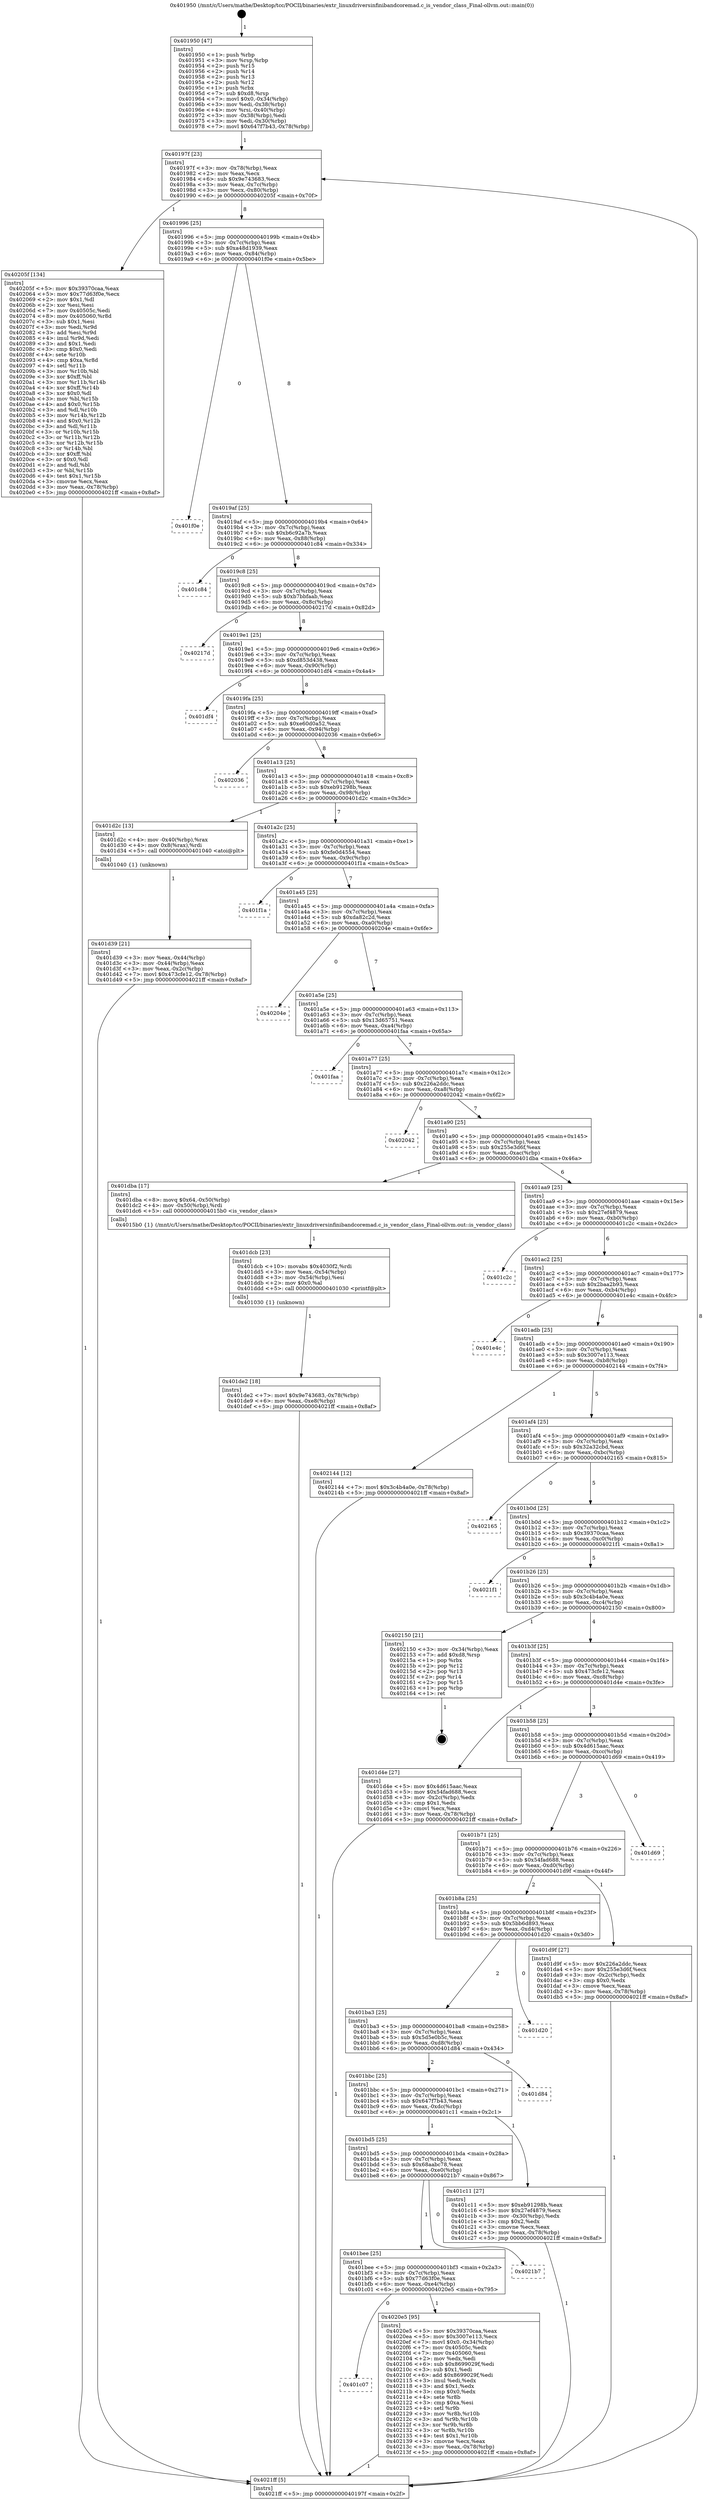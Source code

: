 digraph "0x401950" {
  label = "0x401950 (/mnt/c/Users/mathe/Desktop/tcc/POCII/binaries/extr_linuxdriversinfinibandcoremad.c_is_vendor_class_Final-ollvm.out::main(0))"
  labelloc = "t"
  node[shape=record]

  Entry [label="",width=0.3,height=0.3,shape=circle,fillcolor=black,style=filled]
  "0x40197f" [label="{
     0x40197f [23]\l
     | [instrs]\l
     &nbsp;&nbsp;0x40197f \<+3\>: mov -0x78(%rbp),%eax\l
     &nbsp;&nbsp;0x401982 \<+2\>: mov %eax,%ecx\l
     &nbsp;&nbsp;0x401984 \<+6\>: sub $0x9e743683,%ecx\l
     &nbsp;&nbsp;0x40198a \<+3\>: mov %eax,-0x7c(%rbp)\l
     &nbsp;&nbsp;0x40198d \<+3\>: mov %ecx,-0x80(%rbp)\l
     &nbsp;&nbsp;0x401990 \<+6\>: je 000000000040205f \<main+0x70f\>\l
  }"]
  "0x40205f" [label="{
     0x40205f [134]\l
     | [instrs]\l
     &nbsp;&nbsp;0x40205f \<+5\>: mov $0x39370caa,%eax\l
     &nbsp;&nbsp;0x402064 \<+5\>: mov $0x77d63f0e,%ecx\l
     &nbsp;&nbsp;0x402069 \<+2\>: mov $0x1,%dl\l
     &nbsp;&nbsp;0x40206b \<+2\>: xor %esi,%esi\l
     &nbsp;&nbsp;0x40206d \<+7\>: mov 0x40505c,%edi\l
     &nbsp;&nbsp;0x402074 \<+8\>: mov 0x405060,%r8d\l
     &nbsp;&nbsp;0x40207c \<+3\>: sub $0x1,%esi\l
     &nbsp;&nbsp;0x40207f \<+3\>: mov %edi,%r9d\l
     &nbsp;&nbsp;0x402082 \<+3\>: add %esi,%r9d\l
     &nbsp;&nbsp;0x402085 \<+4\>: imul %r9d,%edi\l
     &nbsp;&nbsp;0x402089 \<+3\>: and $0x1,%edi\l
     &nbsp;&nbsp;0x40208c \<+3\>: cmp $0x0,%edi\l
     &nbsp;&nbsp;0x40208f \<+4\>: sete %r10b\l
     &nbsp;&nbsp;0x402093 \<+4\>: cmp $0xa,%r8d\l
     &nbsp;&nbsp;0x402097 \<+4\>: setl %r11b\l
     &nbsp;&nbsp;0x40209b \<+3\>: mov %r10b,%bl\l
     &nbsp;&nbsp;0x40209e \<+3\>: xor $0xff,%bl\l
     &nbsp;&nbsp;0x4020a1 \<+3\>: mov %r11b,%r14b\l
     &nbsp;&nbsp;0x4020a4 \<+4\>: xor $0xff,%r14b\l
     &nbsp;&nbsp;0x4020a8 \<+3\>: xor $0x0,%dl\l
     &nbsp;&nbsp;0x4020ab \<+3\>: mov %bl,%r15b\l
     &nbsp;&nbsp;0x4020ae \<+4\>: and $0x0,%r15b\l
     &nbsp;&nbsp;0x4020b2 \<+3\>: and %dl,%r10b\l
     &nbsp;&nbsp;0x4020b5 \<+3\>: mov %r14b,%r12b\l
     &nbsp;&nbsp;0x4020b8 \<+4\>: and $0x0,%r12b\l
     &nbsp;&nbsp;0x4020bc \<+3\>: and %dl,%r11b\l
     &nbsp;&nbsp;0x4020bf \<+3\>: or %r10b,%r15b\l
     &nbsp;&nbsp;0x4020c2 \<+3\>: or %r11b,%r12b\l
     &nbsp;&nbsp;0x4020c5 \<+3\>: xor %r12b,%r15b\l
     &nbsp;&nbsp;0x4020c8 \<+3\>: or %r14b,%bl\l
     &nbsp;&nbsp;0x4020cb \<+3\>: xor $0xff,%bl\l
     &nbsp;&nbsp;0x4020ce \<+3\>: or $0x0,%dl\l
     &nbsp;&nbsp;0x4020d1 \<+2\>: and %dl,%bl\l
     &nbsp;&nbsp;0x4020d3 \<+3\>: or %bl,%r15b\l
     &nbsp;&nbsp;0x4020d6 \<+4\>: test $0x1,%r15b\l
     &nbsp;&nbsp;0x4020da \<+3\>: cmovne %ecx,%eax\l
     &nbsp;&nbsp;0x4020dd \<+3\>: mov %eax,-0x78(%rbp)\l
     &nbsp;&nbsp;0x4020e0 \<+5\>: jmp 00000000004021ff \<main+0x8af\>\l
  }"]
  "0x401996" [label="{
     0x401996 [25]\l
     | [instrs]\l
     &nbsp;&nbsp;0x401996 \<+5\>: jmp 000000000040199b \<main+0x4b\>\l
     &nbsp;&nbsp;0x40199b \<+3\>: mov -0x7c(%rbp),%eax\l
     &nbsp;&nbsp;0x40199e \<+5\>: sub $0xa48d1939,%eax\l
     &nbsp;&nbsp;0x4019a3 \<+6\>: mov %eax,-0x84(%rbp)\l
     &nbsp;&nbsp;0x4019a9 \<+6\>: je 0000000000401f0e \<main+0x5be\>\l
  }"]
  Exit [label="",width=0.3,height=0.3,shape=circle,fillcolor=black,style=filled,peripheries=2]
  "0x401f0e" [label="{
     0x401f0e\l
  }", style=dashed]
  "0x4019af" [label="{
     0x4019af [25]\l
     | [instrs]\l
     &nbsp;&nbsp;0x4019af \<+5\>: jmp 00000000004019b4 \<main+0x64\>\l
     &nbsp;&nbsp;0x4019b4 \<+3\>: mov -0x7c(%rbp),%eax\l
     &nbsp;&nbsp;0x4019b7 \<+5\>: sub $0xb6c92a7b,%eax\l
     &nbsp;&nbsp;0x4019bc \<+6\>: mov %eax,-0x88(%rbp)\l
     &nbsp;&nbsp;0x4019c2 \<+6\>: je 0000000000401c84 \<main+0x334\>\l
  }"]
  "0x401c07" [label="{
     0x401c07\l
  }", style=dashed]
  "0x401c84" [label="{
     0x401c84\l
  }", style=dashed]
  "0x4019c8" [label="{
     0x4019c8 [25]\l
     | [instrs]\l
     &nbsp;&nbsp;0x4019c8 \<+5\>: jmp 00000000004019cd \<main+0x7d\>\l
     &nbsp;&nbsp;0x4019cd \<+3\>: mov -0x7c(%rbp),%eax\l
     &nbsp;&nbsp;0x4019d0 \<+5\>: sub $0xb7bbfaab,%eax\l
     &nbsp;&nbsp;0x4019d5 \<+6\>: mov %eax,-0x8c(%rbp)\l
     &nbsp;&nbsp;0x4019db \<+6\>: je 000000000040217d \<main+0x82d\>\l
  }"]
  "0x4020e5" [label="{
     0x4020e5 [95]\l
     | [instrs]\l
     &nbsp;&nbsp;0x4020e5 \<+5\>: mov $0x39370caa,%eax\l
     &nbsp;&nbsp;0x4020ea \<+5\>: mov $0x3007e113,%ecx\l
     &nbsp;&nbsp;0x4020ef \<+7\>: movl $0x0,-0x34(%rbp)\l
     &nbsp;&nbsp;0x4020f6 \<+7\>: mov 0x40505c,%edx\l
     &nbsp;&nbsp;0x4020fd \<+7\>: mov 0x405060,%esi\l
     &nbsp;&nbsp;0x402104 \<+2\>: mov %edx,%edi\l
     &nbsp;&nbsp;0x402106 \<+6\>: sub $0x8699029f,%edi\l
     &nbsp;&nbsp;0x40210c \<+3\>: sub $0x1,%edi\l
     &nbsp;&nbsp;0x40210f \<+6\>: add $0x8699029f,%edi\l
     &nbsp;&nbsp;0x402115 \<+3\>: imul %edi,%edx\l
     &nbsp;&nbsp;0x402118 \<+3\>: and $0x1,%edx\l
     &nbsp;&nbsp;0x40211b \<+3\>: cmp $0x0,%edx\l
     &nbsp;&nbsp;0x40211e \<+4\>: sete %r8b\l
     &nbsp;&nbsp;0x402122 \<+3\>: cmp $0xa,%esi\l
     &nbsp;&nbsp;0x402125 \<+4\>: setl %r9b\l
     &nbsp;&nbsp;0x402129 \<+3\>: mov %r8b,%r10b\l
     &nbsp;&nbsp;0x40212c \<+3\>: and %r9b,%r10b\l
     &nbsp;&nbsp;0x40212f \<+3\>: xor %r9b,%r8b\l
     &nbsp;&nbsp;0x402132 \<+3\>: or %r8b,%r10b\l
     &nbsp;&nbsp;0x402135 \<+4\>: test $0x1,%r10b\l
     &nbsp;&nbsp;0x402139 \<+3\>: cmovne %ecx,%eax\l
     &nbsp;&nbsp;0x40213c \<+3\>: mov %eax,-0x78(%rbp)\l
     &nbsp;&nbsp;0x40213f \<+5\>: jmp 00000000004021ff \<main+0x8af\>\l
  }"]
  "0x40217d" [label="{
     0x40217d\l
  }", style=dashed]
  "0x4019e1" [label="{
     0x4019e1 [25]\l
     | [instrs]\l
     &nbsp;&nbsp;0x4019e1 \<+5\>: jmp 00000000004019e6 \<main+0x96\>\l
     &nbsp;&nbsp;0x4019e6 \<+3\>: mov -0x7c(%rbp),%eax\l
     &nbsp;&nbsp;0x4019e9 \<+5\>: sub $0xd853d438,%eax\l
     &nbsp;&nbsp;0x4019ee \<+6\>: mov %eax,-0x90(%rbp)\l
     &nbsp;&nbsp;0x4019f4 \<+6\>: je 0000000000401df4 \<main+0x4a4\>\l
  }"]
  "0x401bee" [label="{
     0x401bee [25]\l
     | [instrs]\l
     &nbsp;&nbsp;0x401bee \<+5\>: jmp 0000000000401bf3 \<main+0x2a3\>\l
     &nbsp;&nbsp;0x401bf3 \<+3\>: mov -0x7c(%rbp),%eax\l
     &nbsp;&nbsp;0x401bf6 \<+5\>: sub $0x77d63f0e,%eax\l
     &nbsp;&nbsp;0x401bfb \<+6\>: mov %eax,-0xe4(%rbp)\l
     &nbsp;&nbsp;0x401c01 \<+6\>: je 00000000004020e5 \<main+0x795\>\l
  }"]
  "0x401df4" [label="{
     0x401df4\l
  }", style=dashed]
  "0x4019fa" [label="{
     0x4019fa [25]\l
     | [instrs]\l
     &nbsp;&nbsp;0x4019fa \<+5\>: jmp 00000000004019ff \<main+0xaf\>\l
     &nbsp;&nbsp;0x4019ff \<+3\>: mov -0x7c(%rbp),%eax\l
     &nbsp;&nbsp;0x401a02 \<+5\>: sub $0xe60d0a52,%eax\l
     &nbsp;&nbsp;0x401a07 \<+6\>: mov %eax,-0x94(%rbp)\l
     &nbsp;&nbsp;0x401a0d \<+6\>: je 0000000000402036 \<main+0x6e6\>\l
  }"]
  "0x4021b7" [label="{
     0x4021b7\l
  }", style=dashed]
  "0x402036" [label="{
     0x402036\l
  }", style=dashed]
  "0x401a13" [label="{
     0x401a13 [25]\l
     | [instrs]\l
     &nbsp;&nbsp;0x401a13 \<+5\>: jmp 0000000000401a18 \<main+0xc8\>\l
     &nbsp;&nbsp;0x401a18 \<+3\>: mov -0x7c(%rbp),%eax\l
     &nbsp;&nbsp;0x401a1b \<+5\>: sub $0xeb91298b,%eax\l
     &nbsp;&nbsp;0x401a20 \<+6\>: mov %eax,-0x98(%rbp)\l
     &nbsp;&nbsp;0x401a26 \<+6\>: je 0000000000401d2c \<main+0x3dc\>\l
  }"]
  "0x401de2" [label="{
     0x401de2 [18]\l
     | [instrs]\l
     &nbsp;&nbsp;0x401de2 \<+7\>: movl $0x9e743683,-0x78(%rbp)\l
     &nbsp;&nbsp;0x401de9 \<+6\>: mov %eax,-0xe8(%rbp)\l
     &nbsp;&nbsp;0x401def \<+5\>: jmp 00000000004021ff \<main+0x8af\>\l
  }"]
  "0x401d2c" [label="{
     0x401d2c [13]\l
     | [instrs]\l
     &nbsp;&nbsp;0x401d2c \<+4\>: mov -0x40(%rbp),%rax\l
     &nbsp;&nbsp;0x401d30 \<+4\>: mov 0x8(%rax),%rdi\l
     &nbsp;&nbsp;0x401d34 \<+5\>: call 0000000000401040 \<atoi@plt\>\l
     | [calls]\l
     &nbsp;&nbsp;0x401040 \{1\} (unknown)\l
  }"]
  "0x401a2c" [label="{
     0x401a2c [25]\l
     | [instrs]\l
     &nbsp;&nbsp;0x401a2c \<+5\>: jmp 0000000000401a31 \<main+0xe1\>\l
     &nbsp;&nbsp;0x401a31 \<+3\>: mov -0x7c(%rbp),%eax\l
     &nbsp;&nbsp;0x401a34 \<+5\>: sub $0xfe0d4554,%eax\l
     &nbsp;&nbsp;0x401a39 \<+6\>: mov %eax,-0x9c(%rbp)\l
     &nbsp;&nbsp;0x401a3f \<+6\>: je 0000000000401f1a \<main+0x5ca\>\l
  }"]
  "0x401dcb" [label="{
     0x401dcb [23]\l
     | [instrs]\l
     &nbsp;&nbsp;0x401dcb \<+10\>: movabs $0x4030f2,%rdi\l
     &nbsp;&nbsp;0x401dd5 \<+3\>: mov %eax,-0x54(%rbp)\l
     &nbsp;&nbsp;0x401dd8 \<+3\>: mov -0x54(%rbp),%esi\l
     &nbsp;&nbsp;0x401ddb \<+2\>: mov $0x0,%al\l
     &nbsp;&nbsp;0x401ddd \<+5\>: call 0000000000401030 \<printf@plt\>\l
     | [calls]\l
     &nbsp;&nbsp;0x401030 \{1\} (unknown)\l
  }"]
  "0x401f1a" [label="{
     0x401f1a\l
  }", style=dashed]
  "0x401a45" [label="{
     0x401a45 [25]\l
     | [instrs]\l
     &nbsp;&nbsp;0x401a45 \<+5\>: jmp 0000000000401a4a \<main+0xfa\>\l
     &nbsp;&nbsp;0x401a4a \<+3\>: mov -0x7c(%rbp),%eax\l
     &nbsp;&nbsp;0x401a4d \<+5\>: sub $0xda82c2d,%eax\l
     &nbsp;&nbsp;0x401a52 \<+6\>: mov %eax,-0xa0(%rbp)\l
     &nbsp;&nbsp;0x401a58 \<+6\>: je 000000000040204e \<main+0x6fe\>\l
  }"]
  "0x401d39" [label="{
     0x401d39 [21]\l
     | [instrs]\l
     &nbsp;&nbsp;0x401d39 \<+3\>: mov %eax,-0x44(%rbp)\l
     &nbsp;&nbsp;0x401d3c \<+3\>: mov -0x44(%rbp),%eax\l
     &nbsp;&nbsp;0x401d3f \<+3\>: mov %eax,-0x2c(%rbp)\l
     &nbsp;&nbsp;0x401d42 \<+7\>: movl $0x473cfe12,-0x78(%rbp)\l
     &nbsp;&nbsp;0x401d49 \<+5\>: jmp 00000000004021ff \<main+0x8af\>\l
  }"]
  "0x40204e" [label="{
     0x40204e\l
  }", style=dashed]
  "0x401a5e" [label="{
     0x401a5e [25]\l
     | [instrs]\l
     &nbsp;&nbsp;0x401a5e \<+5\>: jmp 0000000000401a63 \<main+0x113\>\l
     &nbsp;&nbsp;0x401a63 \<+3\>: mov -0x7c(%rbp),%eax\l
     &nbsp;&nbsp;0x401a66 \<+5\>: sub $0x13d65751,%eax\l
     &nbsp;&nbsp;0x401a6b \<+6\>: mov %eax,-0xa4(%rbp)\l
     &nbsp;&nbsp;0x401a71 \<+6\>: je 0000000000401faa \<main+0x65a\>\l
  }"]
  "0x401950" [label="{
     0x401950 [47]\l
     | [instrs]\l
     &nbsp;&nbsp;0x401950 \<+1\>: push %rbp\l
     &nbsp;&nbsp;0x401951 \<+3\>: mov %rsp,%rbp\l
     &nbsp;&nbsp;0x401954 \<+2\>: push %r15\l
     &nbsp;&nbsp;0x401956 \<+2\>: push %r14\l
     &nbsp;&nbsp;0x401958 \<+2\>: push %r13\l
     &nbsp;&nbsp;0x40195a \<+2\>: push %r12\l
     &nbsp;&nbsp;0x40195c \<+1\>: push %rbx\l
     &nbsp;&nbsp;0x40195d \<+7\>: sub $0xd8,%rsp\l
     &nbsp;&nbsp;0x401964 \<+7\>: movl $0x0,-0x34(%rbp)\l
     &nbsp;&nbsp;0x40196b \<+3\>: mov %edi,-0x38(%rbp)\l
     &nbsp;&nbsp;0x40196e \<+4\>: mov %rsi,-0x40(%rbp)\l
     &nbsp;&nbsp;0x401972 \<+3\>: mov -0x38(%rbp),%edi\l
     &nbsp;&nbsp;0x401975 \<+3\>: mov %edi,-0x30(%rbp)\l
     &nbsp;&nbsp;0x401978 \<+7\>: movl $0x647f7b43,-0x78(%rbp)\l
  }"]
  "0x401faa" [label="{
     0x401faa\l
  }", style=dashed]
  "0x401a77" [label="{
     0x401a77 [25]\l
     | [instrs]\l
     &nbsp;&nbsp;0x401a77 \<+5\>: jmp 0000000000401a7c \<main+0x12c\>\l
     &nbsp;&nbsp;0x401a7c \<+3\>: mov -0x7c(%rbp),%eax\l
     &nbsp;&nbsp;0x401a7f \<+5\>: sub $0x226a2ddc,%eax\l
     &nbsp;&nbsp;0x401a84 \<+6\>: mov %eax,-0xa8(%rbp)\l
     &nbsp;&nbsp;0x401a8a \<+6\>: je 0000000000402042 \<main+0x6f2\>\l
  }"]
  "0x4021ff" [label="{
     0x4021ff [5]\l
     | [instrs]\l
     &nbsp;&nbsp;0x4021ff \<+5\>: jmp 000000000040197f \<main+0x2f\>\l
  }"]
  "0x402042" [label="{
     0x402042\l
  }", style=dashed]
  "0x401a90" [label="{
     0x401a90 [25]\l
     | [instrs]\l
     &nbsp;&nbsp;0x401a90 \<+5\>: jmp 0000000000401a95 \<main+0x145\>\l
     &nbsp;&nbsp;0x401a95 \<+3\>: mov -0x7c(%rbp),%eax\l
     &nbsp;&nbsp;0x401a98 \<+5\>: sub $0x255e3d6f,%eax\l
     &nbsp;&nbsp;0x401a9d \<+6\>: mov %eax,-0xac(%rbp)\l
     &nbsp;&nbsp;0x401aa3 \<+6\>: je 0000000000401dba \<main+0x46a\>\l
  }"]
  "0x401bd5" [label="{
     0x401bd5 [25]\l
     | [instrs]\l
     &nbsp;&nbsp;0x401bd5 \<+5\>: jmp 0000000000401bda \<main+0x28a\>\l
     &nbsp;&nbsp;0x401bda \<+3\>: mov -0x7c(%rbp),%eax\l
     &nbsp;&nbsp;0x401bdd \<+5\>: sub $0x68aabc78,%eax\l
     &nbsp;&nbsp;0x401be2 \<+6\>: mov %eax,-0xe0(%rbp)\l
     &nbsp;&nbsp;0x401be8 \<+6\>: je 00000000004021b7 \<main+0x867\>\l
  }"]
  "0x401dba" [label="{
     0x401dba [17]\l
     | [instrs]\l
     &nbsp;&nbsp;0x401dba \<+8\>: movq $0x64,-0x50(%rbp)\l
     &nbsp;&nbsp;0x401dc2 \<+4\>: mov -0x50(%rbp),%rdi\l
     &nbsp;&nbsp;0x401dc6 \<+5\>: call 00000000004015b0 \<is_vendor_class\>\l
     | [calls]\l
     &nbsp;&nbsp;0x4015b0 \{1\} (/mnt/c/Users/mathe/Desktop/tcc/POCII/binaries/extr_linuxdriversinfinibandcoremad.c_is_vendor_class_Final-ollvm.out::is_vendor_class)\l
  }"]
  "0x401aa9" [label="{
     0x401aa9 [25]\l
     | [instrs]\l
     &nbsp;&nbsp;0x401aa9 \<+5\>: jmp 0000000000401aae \<main+0x15e\>\l
     &nbsp;&nbsp;0x401aae \<+3\>: mov -0x7c(%rbp),%eax\l
     &nbsp;&nbsp;0x401ab1 \<+5\>: sub $0x27ef4879,%eax\l
     &nbsp;&nbsp;0x401ab6 \<+6\>: mov %eax,-0xb0(%rbp)\l
     &nbsp;&nbsp;0x401abc \<+6\>: je 0000000000401c2c \<main+0x2dc\>\l
  }"]
  "0x401c11" [label="{
     0x401c11 [27]\l
     | [instrs]\l
     &nbsp;&nbsp;0x401c11 \<+5\>: mov $0xeb91298b,%eax\l
     &nbsp;&nbsp;0x401c16 \<+5\>: mov $0x27ef4879,%ecx\l
     &nbsp;&nbsp;0x401c1b \<+3\>: mov -0x30(%rbp),%edx\l
     &nbsp;&nbsp;0x401c1e \<+3\>: cmp $0x2,%edx\l
     &nbsp;&nbsp;0x401c21 \<+3\>: cmovne %ecx,%eax\l
     &nbsp;&nbsp;0x401c24 \<+3\>: mov %eax,-0x78(%rbp)\l
     &nbsp;&nbsp;0x401c27 \<+5\>: jmp 00000000004021ff \<main+0x8af\>\l
  }"]
  "0x401c2c" [label="{
     0x401c2c\l
  }", style=dashed]
  "0x401ac2" [label="{
     0x401ac2 [25]\l
     | [instrs]\l
     &nbsp;&nbsp;0x401ac2 \<+5\>: jmp 0000000000401ac7 \<main+0x177\>\l
     &nbsp;&nbsp;0x401ac7 \<+3\>: mov -0x7c(%rbp),%eax\l
     &nbsp;&nbsp;0x401aca \<+5\>: sub $0x2baa2b93,%eax\l
     &nbsp;&nbsp;0x401acf \<+6\>: mov %eax,-0xb4(%rbp)\l
     &nbsp;&nbsp;0x401ad5 \<+6\>: je 0000000000401e4c \<main+0x4fc\>\l
  }"]
  "0x401bbc" [label="{
     0x401bbc [25]\l
     | [instrs]\l
     &nbsp;&nbsp;0x401bbc \<+5\>: jmp 0000000000401bc1 \<main+0x271\>\l
     &nbsp;&nbsp;0x401bc1 \<+3\>: mov -0x7c(%rbp),%eax\l
     &nbsp;&nbsp;0x401bc4 \<+5\>: sub $0x647f7b43,%eax\l
     &nbsp;&nbsp;0x401bc9 \<+6\>: mov %eax,-0xdc(%rbp)\l
     &nbsp;&nbsp;0x401bcf \<+6\>: je 0000000000401c11 \<main+0x2c1\>\l
  }"]
  "0x401e4c" [label="{
     0x401e4c\l
  }", style=dashed]
  "0x401adb" [label="{
     0x401adb [25]\l
     | [instrs]\l
     &nbsp;&nbsp;0x401adb \<+5\>: jmp 0000000000401ae0 \<main+0x190\>\l
     &nbsp;&nbsp;0x401ae0 \<+3\>: mov -0x7c(%rbp),%eax\l
     &nbsp;&nbsp;0x401ae3 \<+5\>: sub $0x3007e113,%eax\l
     &nbsp;&nbsp;0x401ae8 \<+6\>: mov %eax,-0xb8(%rbp)\l
     &nbsp;&nbsp;0x401aee \<+6\>: je 0000000000402144 \<main+0x7f4\>\l
  }"]
  "0x401d84" [label="{
     0x401d84\l
  }", style=dashed]
  "0x402144" [label="{
     0x402144 [12]\l
     | [instrs]\l
     &nbsp;&nbsp;0x402144 \<+7\>: movl $0x3c4b4a0e,-0x78(%rbp)\l
     &nbsp;&nbsp;0x40214b \<+5\>: jmp 00000000004021ff \<main+0x8af\>\l
  }"]
  "0x401af4" [label="{
     0x401af4 [25]\l
     | [instrs]\l
     &nbsp;&nbsp;0x401af4 \<+5\>: jmp 0000000000401af9 \<main+0x1a9\>\l
     &nbsp;&nbsp;0x401af9 \<+3\>: mov -0x7c(%rbp),%eax\l
     &nbsp;&nbsp;0x401afc \<+5\>: sub $0x32a32cbd,%eax\l
     &nbsp;&nbsp;0x401b01 \<+6\>: mov %eax,-0xbc(%rbp)\l
     &nbsp;&nbsp;0x401b07 \<+6\>: je 0000000000402165 \<main+0x815\>\l
  }"]
  "0x401ba3" [label="{
     0x401ba3 [25]\l
     | [instrs]\l
     &nbsp;&nbsp;0x401ba3 \<+5\>: jmp 0000000000401ba8 \<main+0x258\>\l
     &nbsp;&nbsp;0x401ba8 \<+3\>: mov -0x7c(%rbp),%eax\l
     &nbsp;&nbsp;0x401bab \<+5\>: sub $0x5d5e0b5c,%eax\l
     &nbsp;&nbsp;0x401bb0 \<+6\>: mov %eax,-0xd8(%rbp)\l
     &nbsp;&nbsp;0x401bb6 \<+6\>: je 0000000000401d84 \<main+0x434\>\l
  }"]
  "0x402165" [label="{
     0x402165\l
  }", style=dashed]
  "0x401b0d" [label="{
     0x401b0d [25]\l
     | [instrs]\l
     &nbsp;&nbsp;0x401b0d \<+5\>: jmp 0000000000401b12 \<main+0x1c2\>\l
     &nbsp;&nbsp;0x401b12 \<+3\>: mov -0x7c(%rbp),%eax\l
     &nbsp;&nbsp;0x401b15 \<+5\>: sub $0x39370caa,%eax\l
     &nbsp;&nbsp;0x401b1a \<+6\>: mov %eax,-0xc0(%rbp)\l
     &nbsp;&nbsp;0x401b20 \<+6\>: je 00000000004021f1 \<main+0x8a1\>\l
  }"]
  "0x401d20" [label="{
     0x401d20\l
  }", style=dashed]
  "0x4021f1" [label="{
     0x4021f1\l
  }", style=dashed]
  "0x401b26" [label="{
     0x401b26 [25]\l
     | [instrs]\l
     &nbsp;&nbsp;0x401b26 \<+5\>: jmp 0000000000401b2b \<main+0x1db\>\l
     &nbsp;&nbsp;0x401b2b \<+3\>: mov -0x7c(%rbp),%eax\l
     &nbsp;&nbsp;0x401b2e \<+5\>: sub $0x3c4b4a0e,%eax\l
     &nbsp;&nbsp;0x401b33 \<+6\>: mov %eax,-0xc4(%rbp)\l
     &nbsp;&nbsp;0x401b39 \<+6\>: je 0000000000402150 \<main+0x800\>\l
  }"]
  "0x401b8a" [label="{
     0x401b8a [25]\l
     | [instrs]\l
     &nbsp;&nbsp;0x401b8a \<+5\>: jmp 0000000000401b8f \<main+0x23f\>\l
     &nbsp;&nbsp;0x401b8f \<+3\>: mov -0x7c(%rbp),%eax\l
     &nbsp;&nbsp;0x401b92 \<+5\>: sub $0x5bb6d893,%eax\l
     &nbsp;&nbsp;0x401b97 \<+6\>: mov %eax,-0xd4(%rbp)\l
     &nbsp;&nbsp;0x401b9d \<+6\>: je 0000000000401d20 \<main+0x3d0\>\l
  }"]
  "0x402150" [label="{
     0x402150 [21]\l
     | [instrs]\l
     &nbsp;&nbsp;0x402150 \<+3\>: mov -0x34(%rbp),%eax\l
     &nbsp;&nbsp;0x402153 \<+7\>: add $0xd8,%rsp\l
     &nbsp;&nbsp;0x40215a \<+1\>: pop %rbx\l
     &nbsp;&nbsp;0x40215b \<+2\>: pop %r12\l
     &nbsp;&nbsp;0x40215d \<+2\>: pop %r13\l
     &nbsp;&nbsp;0x40215f \<+2\>: pop %r14\l
     &nbsp;&nbsp;0x402161 \<+2\>: pop %r15\l
     &nbsp;&nbsp;0x402163 \<+1\>: pop %rbp\l
     &nbsp;&nbsp;0x402164 \<+1\>: ret\l
  }"]
  "0x401b3f" [label="{
     0x401b3f [25]\l
     | [instrs]\l
     &nbsp;&nbsp;0x401b3f \<+5\>: jmp 0000000000401b44 \<main+0x1f4\>\l
     &nbsp;&nbsp;0x401b44 \<+3\>: mov -0x7c(%rbp),%eax\l
     &nbsp;&nbsp;0x401b47 \<+5\>: sub $0x473cfe12,%eax\l
     &nbsp;&nbsp;0x401b4c \<+6\>: mov %eax,-0xc8(%rbp)\l
     &nbsp;&nbsp;0x401b52 \<+6\>: je 0000000000401d4e \<main+0x3fe\>\l
  }"]
  "0x401d9f" [label="{
     0x401d9f [27]\l
     | [instrs]\l
     &nbsp;&nbsp;0x401d9f \<+5\>: mov $0x226a2ddc,%eax\l
     &nbsp;&nbsp;0x401da4 \<+5\>: mov $0x255e3d6f,%ecx\l
     &nbsp;&nbsp;0x401da9 \<+3\>: mov -0x2c(%rbp),%edx\l
     &nbsp;&nbsp;0x401dac \<+3\>: cmp $0x0,%edx\l
     &nbsp;&nbsp;0x401daf \<+3\>: cmove %ecx,%eax\l
     &nbsp;&nbsp;0x401db2 \<+3\>: mov %eax,-0x78(%rbp)\l
     &nbsp;&nbsp;0x401db5 \<+5\>: jmp 00000000004021ff \<main+0x8af\>\l
  }"]
  "0x401d4e" [label="{
     0x401d4e [27]\l
     | [instrs]\l
     &nbsp;&nbsp;0x401d4e \<+5\>: mov $0x4d615aac,%eax\l
     &nbsp;&nbsp;0x401d53 \<+5\>: mov $0x54fad688,%ecx\l
     &nbsp;&nbsp;0x401d58 \<+3\>: mov -0x2c(%rbp),%edx\l
     &nbsp;&nbsp;0x401d5b \<+3\>: cmp $0x1,%edx\l
     &nbsp;&nbsp;0x401d5e \<+3\>: cmovl %ecx,%eax\l
     &nbsp;&nbsp;0x401d61 \<+3\>: mov %eax,-0x78(%rbp)\l
     &nbsp;&nbsp;0x401d64 \<+5\>: jmp 00000000004021ff \<main+0x8af\>\l
  }"]
  "0x401b58" [label="{
     0x401b58 [25]\l
     | [instrs]\l
     &nbsp;&nbsp;0x401b58 \<+5\>: jmp 0000000000401b5d \<main+0x20d\>\l
     &nbsp;&nbsp;0x401b5d \<+3\>: mov -0x7c(%rbp),%eax\l
     &nbsp;&nbsp;0x401b60 \<+5\>: sub $0x4d615aac,%eax\l
     &nbsp;&nbsp;0x401b65 \<+6\>: mov %eax,-0xcc(%rbp)\l
     &nbsp;&nbsp;0x401b6b \<+6\>: je 0000000000401d69 \<main+0x419\>\l
  }"]
  "0x401b71" [label="{
     0x401b71 [25]\l
     | [instrs]\l
     &nbsp;&nbsp;0x401b71 \<+5\>: jmp 0000000000401b76 \<main+0x226\>\l
     &nbsp;&nbsp;0x401b76 \<+3\>: mov -0x7c(%rbp),%eax\l
     &nbsp;&nbsp;0x401b79 \<+5\>: sub $0x54fad688,%eax\l
     &nbsp;&nbsp;0x401b7e \<+6\>: mov %eax,-0xd0(%rbp)\l
     &nbsp;&nbsp;0x401b84 \<+6\>: je 0000000000401d9f \<main+0x44f\>\l
  }"]
  "0x401d69" [label="{
     0x401d69\l
  }", style=dashed]
  Entry -> "0x401950" [label=" 1"]
  "0x40197f" -> "0x40205f" [label=" 1"]
  "0x40197f" -> "0x401996" [label=" 8"]
  "0x402150" -> Exit [label=" 1"]
  "0x401996" -> "0x401f0e" [label=" 0"]
  "0x401996" -> "0x4019af" [label=" 8"]
  "0x402144" -> "0x4021ff" [label=" 1"]
  "0x4019af" -> "0x401c84" [label=" 0"]
  "0x4019af" -> "0x4019c8" [label=" 8"]
  "0x4020e5" -> "0x4021ff" [label=" 1"]
  "0x4019c8" -> "0x40217d" [label=" 0"]
  "0x4019c8" -> "0x4019e1" [label=" 8"]
  "0x401bee" -> "0x401c07" [label=" 0"]
  "0x4019e1" -> "0x401df4" [label=" 0"]
  "0x4019e1" -> "0x4019fa" [label=" 8"]
  "0x401bee" -> "0x4020e5" [label=" 1"]
  "0x4019fa" -> "0x402036" [label=" 0"]
  "0x4019fa" -> "0x401a13" [label=" 8"]
  "0x401bd5" -> "0x401bee" [label=" 1"]
  "0x401a13" -> "0x401d2c" [label=" 1"]
  "0x401a13" -> "0x401a2c" [label=" 7"]
  "0x401bd5" -> "0x4021b7" [label=" 0"]
  "0x401a2c" -> "0x401f1a" [label=" 0"]
  "0x401a2c" -> "0x401a45" [label=" 7"]
  "0x40205f" -> "0x4021ff" [label=" 1"]
  "0x401a45" -> "0x40204e" [label=" 0"]
  "0x401a45" -> "0x401a5e" [label=" 7"]
  "0x401de2" -> "0x4021ff" [label=" 1"]
  "0x401a5e" -> "0x401faa" [label=" 0"]
  "0x401a5e" -> "0x401a77" [label=" 7"]
  "0x401dcb" -> "0x401de2" [label=" 1"]
  "0x401a77" -> "0x402042" [label=" 0"]
  "0x401a77" -> "0x401a90" [label=" 7"]
  "0x401dba" -> "0x401dcb" [label=" 1"]
  "0x401a90" -> "0x401dba" [label=" 1"]
  "0x401a90" -> "0x401aa9" [label=" 6"]
  "0x401d9f" -> "0x4021ff" [label=" 1"]
  "0x401aa9" -> "0x401c2c" [label=" 0"]
  "0x401aa9" -> "0x401ac2" [label=" 6"]
  "0x401d4e" -> "0x4021ff" [label=" 1"]
  "0x401ac2" -> "0x401e4c" [label=" 0"]
  "0x401ac2" -> "0x401adb" [label=" 6"]
  "0x401d2c" -> "0x401d39" [label=" 1"]
  "0x401adb" -> "0x402144" [label=" 1"]
  "0x401adb" -> "0x401af4" [label=" 5"]
  "0x4021ff" -> "0x40197f" [label=" 8"]
  "0x401af4" -> "0x402165" [label=" 0"]
  "0x401af4" -> "0x401b0d" [label=" 5"]
  "0x401c11" -> "0x4021ff" [label=" 1"]
  "0x401b0d" -> "0x4021f1" [label=" 0"]
  "0x401b0d" -> "0x401b26" [label=" 5"]
  "0x401bbc" -> "0x401bd5" [label=" 1"]
  "0x401b26" -> "0x402150" [label=" 1"]
  "0x401b26" -> "0x401b3f" [label=" 4"]
  "0x401d39" -> "0x4021ff" [label=" 1"]
  "0x401b3f" -> "0x401d4e" [label=" 1"]
  "0x401b3f" -> "0x401b58" [label=" 3"]
  "0x401ba3" -> "0x401bbc" [label=" 2"]
  "0x401b58" -> "0x401d69" [label=" 0"]
  "0x401b58" -> "0x401b71" [label=" 3"]
  "0x401ba3" -> "0x401d84" [label=" 0"]
  "0x401b71" -> "0x401d9f" [label=" 1"]
  "0x401b71" -> "0x401b8a" [label=" 2"]
  "0x401bbc" -> "0x401c11" [label=" 1"]
  "0x401b8a" -> "0x401d20" [label=" 0"]
  "0x401b8a" -> "0x401ba3" [label=" 2"]
  "0x401950" -> "0x40197f" [label=" 1"]
}

